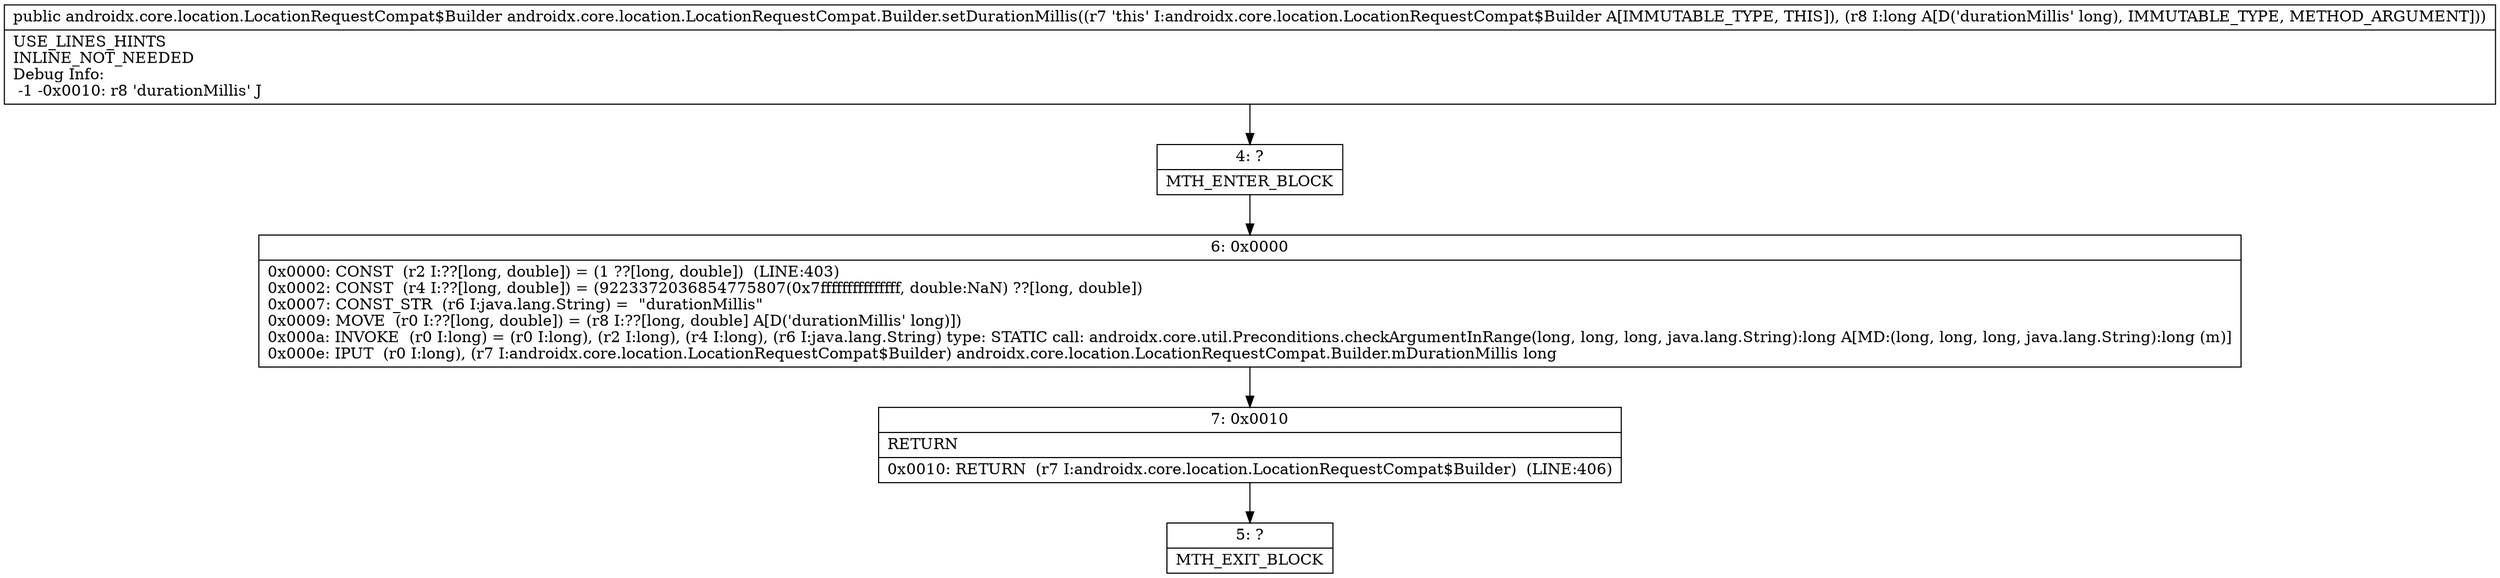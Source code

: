 digraph "CFG forandroidx.core.location.LocationRequestCompat.Builder.setDurationMillis(J)Landroidx\/core\/location\/LocationRequestCompat$Builder;" {
Node_4 [shape=record,label="{4\:\ ?|MTH_ENTER_BLOCK\l}"];
Node_6 [shape=record,label="{6\:\ 0x0000|0x0000: CONST  (r2 I:??[long, double]) = (1 ??[long, double])  (LINE:403)\l0x0002: CONST  (r4 I:??[long, double]) = (9223372036854775807(0x7fffffffffffffff, double:NaN) ??[long, double]) \l0x0007: CONST_STR  (r6 I:java.lang.String) =  \"durationMillis\" \l0x0009: MOVE  (r0 I:??[long, double]) = (r8 I:??[long, double] A[D('durationMillis' long)]) \l0x000a: INVOKE  (r0 I:long) = (r0 I:long), (r2 I:long), (r4 I:long), (r6 I:java.lang.String) type: STATIC call: androidx.core.util.Preconditions.checkArgumentInRange(long, long, long, java.lang.String):long A[MD:(long, long, long, java.lang.String):long (m)]\l0x000e: IPUT  (r0 I:long), (r7 I:androidx.core.location.LocationRequestCompat$Builder) androidx.core.location.LocationRequestCompat.Builder.mDurationMillis long \l}"];
Node_7 [shape=record,label="{7\:\ 0x0010|RETURN\l|0x0010: RETURN  (r7 I:androidx.core.location.LocationRequestCompat$Builder)  (LINE:406)\l}"];
Node_5 [shape=record,label="{5\:\ ?|MTH_EXIT_BLOCK\l}"];
MethodNode[shape=record,label="{public androidx.core.location.LocationRequestCompat$Builder androidx.core.location.LocationRequestCompat.Builder.setDurationMillis((r7 'this' I:androidx.core.location.LocationRequestCompat$Builder A[IMMUTABLE_TYPE, THIS]), (r8 I:long A[D('durationMillis' long), IMMUTABLE_TYPE, METHOD_ARGUMENT]))  | USE_LINES_HINTS\lINLINE_NOT_NEEDED\lDebug Info:\l  \-1 \-0x0010: r8 'durationMillis' J\l}"];
MethodNode -> Node_4;Node_4 -> Node_6;
Node_6 -> Node_7;
Node_7 -> Node_5;
}

